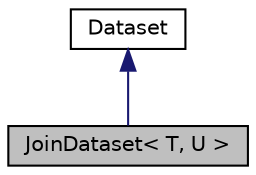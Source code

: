 digraph "JoinDataset&lt; T, U &gt;"
{
 // LATEX_PDF_SIZE
  edge [fontname="Helvetica",fontsize="10",labelfontname="Helvetica",labelfontsize="10"];
  node [fontname="Helvetica",fontsize="10",shape=record];
  Node1 [label="JoinDataset\< T, U \>",height=0.2,width=0.4,color="black", fillcolor="grey75", style="filled", fontcolor="black",tooltip="Implementation of a dataset representing the concatenation of the input datasets."];
  Node2 -> Node1 [dir="back",color="midnightblue",fontsize="10",style="solid",fontname="Helvetica"];
  Node2 [label="Dataset",height=0.2,width=0.4,color="black", fillcolor="white", style="filled",URL="$classarm__compute_1_1test_1_1framework_1_1dataset_1_1_dataset.xhtml",tooltip="Abstract dataset base class."];
}
